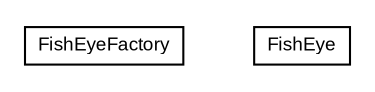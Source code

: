 #!/usr/local/bin/dot
#
# Class diagram 
# Generated by UmlGraph version 4.6 (http://www.spinellis.gr/sw/umlgraph)
#

digraph G {
	edge [fontname="arial",fontsize=10,labelfontname="arial",labelfontsize=10];
	node [fontname="arial",fontsize=10,shape=plaintext];
	// com.octo.captcha.image.fisheye.FishEyeFactory
	c2752 [label=<<table border="0" cellborder="1" cellspacing="0" cellpadding="2" port="p" href="./FishEyeFactory.html">
		<tr><td><table border="0" cellspacing="0" cellpadding="1">
			<tr><td> FishEyeFactory </td></tr>
		</table></td></tr>
		</table>>, fontname="arial", fontcolor="black", fontsize=9.0];
	// com.octo.captcha.image.fisheye.FishEye
	c2753 [label=<<table border="0" cellborder="1" cellspacing="0" cellpadding="2" port="p" href="./FishEye.html">
		<tr><td><table border="0" cellspacing="0" cellpadding="1">
			<tr><td> FishEye </td></tr>
		</table></td></tr>
		</table>>, fontname="arial", fontcolor="black", fontsize=9.0];
}

